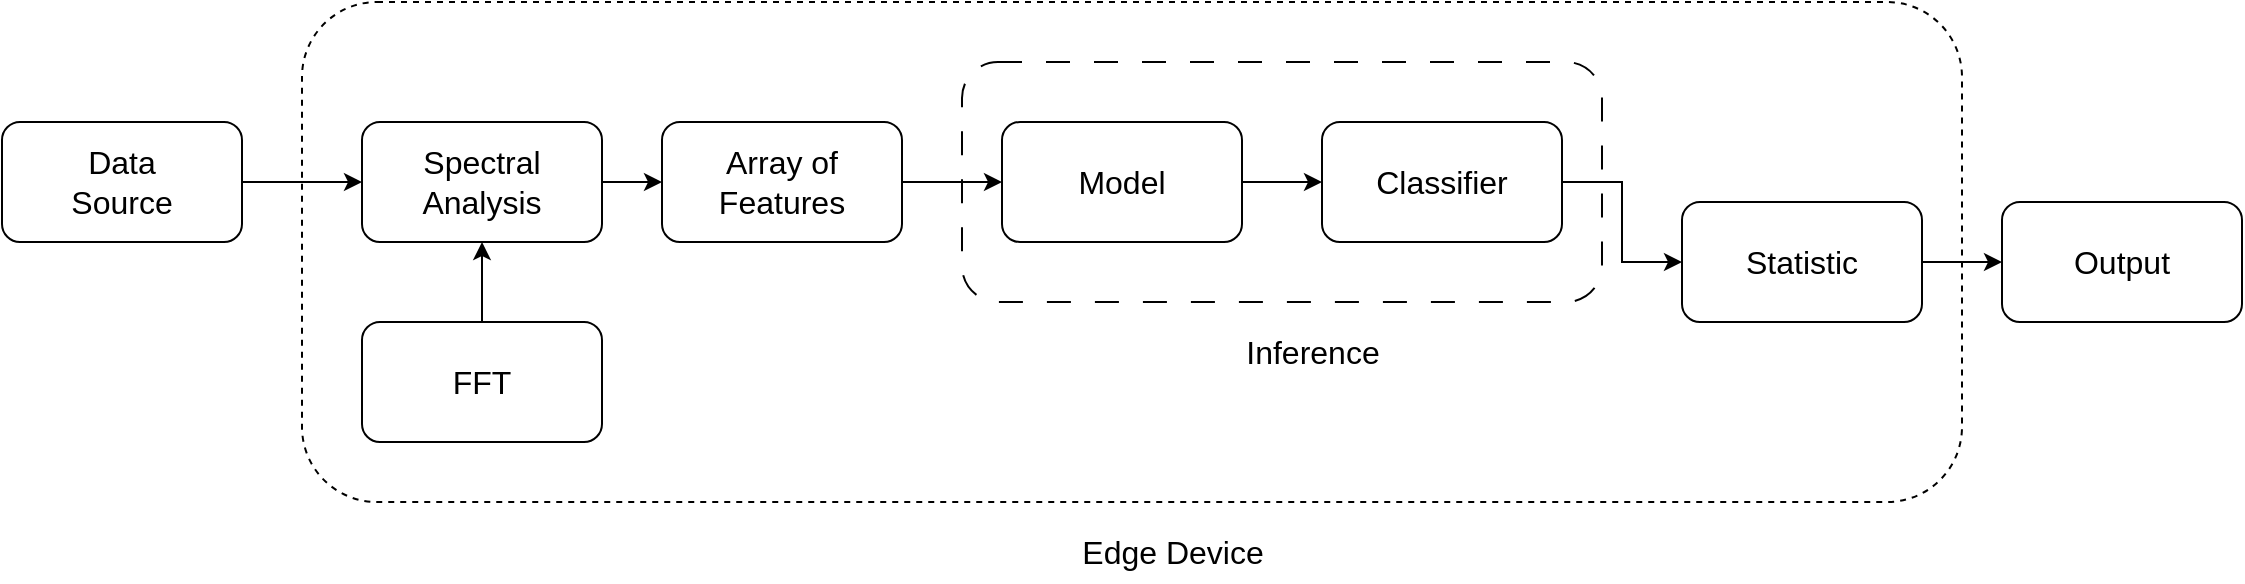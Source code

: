 <mxfile version="24.2.5" type="device" pages="2">
  <diagram name="Page-1" id="IuoIk3ko2w6LUgRU2yRB">
    <mxGraphModel dx="864" dy="590" grid="1" gridSize="10" guides="1" tooltips="1" connect="1" arrows="1" fold="1" page="1" pageScale="1" pageWidth="850" pageHeight="1100" math="0" shadow="0">
      <root>
        <mxCell id="0" />
        <mxCell id="1" parent="0" />
        <mxCell id="jZCZ-k_bQFCi9McqJpL8-14" value="" style="rounded=1;whiteSpace=wrap;html=1;fillColor=none;dashed=1;fontSize=16;" parent="1" vertex="1">
          <mxGeometry x="220" y="200" width="830" height="250" as="geometry" />
        </mxCell>
        <mxCell id="jZCZ-k_bQFCi9McqJpL8-16" value="" style="rounded=1;whiteSpace=wrap;html=1;fillColor=none;dashed=1;dashPattern=12 12;fontSize=16;" parent="1" vertex="1">
          <mxGeometry x="550" y="230" width="320" height="120" as="geometry" />
        </mxCell>
        <mxCell id="jZCZ-k_bQFCi9McqJpL8-6" value="" style="edgeStyle=orthogonalEdgeStyle;rounded=0;orthogonalLoop=1;jettySize=auto;html=1;fontSize=16;" parent="1" source="jZCZ-k_bQFCi9McqJpL8-2" target="jZCZ-k_bQFCi9McqJpL8-3" edge="1">
          <mxGeometry relative="1" as="geometry" />
        </mxCell>
        <mxCell id="jZCZ-k_bQFCi9McqJpL8-2" value="Data&lt;div style=&quot;font-size: 16px;&quot;&gt;Source&lt;/div&gt;" style="rounded=1;whiteSpace=wrap;html=1;fontSize=16;" parent="1" vertex="1">
          <mxGeometry x="70" y="260" width="120" height="60" as="geometry" />
        </mxCell>
        <mxCell id="jZCZ-k_bQFCi9McqJpL8-8" value="" style="edgeStyle=orthogonalEdgeStyle;rounded=0;orthogonalLoop=1;jettySize=auto;html=1;fontSize=16;" parent="1" source="jZCZ-k_bQFCi9McqJpL8-3" target="jZCZ-k_bQFCi9McqJpL8-7" edge="1">
          <mxGeometry relative="1" as="geometry" />
        </mxCell>
        <mxCell id="jZCZ-k_bQFCi9McqJpL8-3" value="Spectral&lt;div style=&quot;font-size: 16px;&quot;&gt;Analysis&lt;/div&gt;" style="rounded=1;whiteSpace=wrap;html=1;fontSize=16;" parent="1" vertex="1">
          <mxGeometry x="250" y="260" width="120" height="60" as="geometry" />
        </mxCell>
        <mxCell id="jZCZ-k_bQFCi9McqJpL8-5" value="" style="edgeStyle=orthogonalEdgeStyle;rounded=0;orthogonalLoop=1;jettySize=auto;html=1;fontSize=16;" parent="1" source="jZCZ-k_bQFCi9McqJpL8-4" target="jZCZ-k_bQFCi9McqJpL8-3" edge="1">
          <mxGeometry relative="1" as="geometry" />
        </mxCell>
        <mxCell id="jZCZ-k_bQFCi9McqJpL8-4" value="FFT" style="rounded=1;whiteSpace=wrap;html=1;fontSize=16;" parent="1" vertex="1">
          <mxGeometry x="250" y="360" width="120" height="60" as="geometry" />
        </mxCell>
        <mxCell id="jZCZ-k_bQFCi9McqJpL8-38" style="edgeStyle=orthogonalEdgeStyle;rounded=0;orthogonalLoop=1;jettySize=auto;html=1;entryX=0;entryY=0.5;entryDx=0;entryDy=0;fontSize=16;" parent="1" source="jZCZ-k_bQFCi9McqJpL8-7" target="jZCZ-k_bQFCi9McqJpL8-9" edge="1">
          <mxGeometry relative="1" as="geometry" />
        </mxCell>
        <mxCell id="jZCZ-k_bQFCi9McqJpL8-7" value="Array of Features" style="rounded=1;whiteSpace=wrap;html=1;fontSize=16;" parent="1" vertex="1">
          <mxGeometry x="400" y="260" width="120" height="60" as="geometry" />
        </mxCell>
        <mxCell id="jZCZ-k_bQFCi9McqJpL8-29" value="" style="edgeStyle=orthogonalEdgeStyle;rounded=0;orthogonalLoop=1;jettySize=auto;html=1;fontSize=16;" parent="1" source="jZCZ-k_bQFCi9McqJpL8-9" target="jZCZ-k_bQFCi9McqJpL8-11" edge="1">
          <mxGeometry relative="1" as="geometry" />
        </mxCell>
        <mxCell id="jZCZ-k_bQFCi9McqJpL8-9" value="Model" style="rounded=1;whiteSpace=wrap;html=1;fontSize=16;" parent="1" vertex="1">
          <mxGeometry x="570" y="260" width="120" height="60" as="geometry" />
        </mxCell>
        <mxCell id="jZCZ-k_bQFCi9McqJpL8-11" value="&lt;div style=&quot;font-size: 16px;&quot;&gt;&lt;span style=&quot;background-color: initial; font-size: 16px;&quot;&gt;Classifier&lt;/span&gt;&lt;/div&gt;" style="rounded=1;whiteSpace=wrap;html=1;fontSize=16;" parent="1" vertex="1">
          <mxGeometry x="730" y="260" width="120" height="60" as="geometry" />
        </mxCell>
        <mxCell id="jZCZ-k_bQFCi9McqJpL8-15" value="Edge Device" style="text;html=1;align=center;verticalAlign=middle;resizable=0;points=[];autosize=1;strokeColor=none;fillColor=none;fontSize=16;" parent="1" vertex="1">
          <mxGeometry x="600" y="460" width="110" height="30" as="geometry" />
        </mxCell>
        <mxCell id="jZCZ-k_bQFCi9McqJpL8-17" value="Inference" style="text;html=1;align=center;verticalAlign=middle;resizable=0;points=[];autosize=1;strokeColor=none;fillColor=none;fontSize=16;" parent="1" vertex="1">
          <mxGeometry x="680" y="360" width="90" height="30" as="geometry" />
        </mxCell>
        <mxCell id="jZCZ-k_bQFCi9McqJpL8-27" value="Output" style="rounded=1;whiteSpace=wrap;html=1;fontSize=16;" parent="1" vertex="1">
          <mxGeometry x="1070" y="300" width="120" height="60" as="geometry" />
        </mxCell>
        <mxCell id="jZCZ-k_bQFCi9McqJpL8-39" value="Statistic" style="rounded=1;whiteSpace=wrap;html=1;fontSize=16;" parent="1" vertex="1">
          <mxGeometry x="910" y="300" width="120" height="60" as="geometry" />
        </mxCell>
        <mxCell id="jZCZ-k_bQFCi9McqJpL8-42" value="" style="endArrow=classic;html=1;rounded=0;exitX=1;exitY=0.5;exitDx=0;exitDy=0;entryX=0;entryY=0.5;entryDx=0;entryDy=0;fontSize=16;" parent="1" source="jZCZ-k_bQFCi9McqJpL8-11" target="jZCZ-k_bQFCi9McqJpL8-39" edge="1">
          <mxGeometry width="50" height="50" relative="1" as="geometry">
            <mxPoint x="770" y="350" as="sourcePoint" />
            <mxPoint x="820" y="300" as="targetPoint" />
            <Array as="points">
              <mxPoint x="880" y="290" />
              <mxPoint x="880" y="330" />
            </Array>
          </mxGeometry>
        </mxCell>
        <mxCell id="jZCZ-k_bQFCi9McqJpL8-45" style="edgeStyle=orthogonalEdgeStyle;rounded=0;orthogonalLoop=1;jettySize=auto;html=1;entryX=0;entryY=0.5;entryDx=0;entryDy=0;fontSize=16;" parent="1" source="jZCZ-k_bQFCi9McqJpL8-39" target="jZCZ-k_bQFCi9McqJpL8-27" edge="1">
          <mxGeometry relative="1" as="geometry" />
        </mxCell>
      </root>
    </mxGraphModel>
  </diagram>
  <diagram id="12l8zACFiaWnPOgKtxmr" name="Page-2">
    <mxGraphModel dx="2770" dy="1311" grid="1" gridSize="10" guides="1" tooltips="1" connect="1" arrows="1" fold="1" page="1" pageScale="1" pageWidth="850" pageHeight="1100" math="0" shadow="0">
      <root>
        <mxCell id="0" />
        <mxCell id="1" parent="0" />
        <mxCell id="srcrHdb1tur3WNe_Vs4H-17" value="" style="edgeStyle=orthogonalEdgeStyle;rounded=0;orthogonalLoop=1;jettySize=auto;html=1;fontSize=30;" parent="1" source="srcrHdb1tur3WNe_Vs4H-1" target="srcrHdb1tur3WNe_Vs4H-16" edge="1">
          <mxGeometry relative="1" as="geometry" />
        </mxCell>
        <mxCell id="srcrHdb1tur3WNe_Vs4H-1" value="" style="rounded=1;whiteSpace=wrap;html=1;fontSize=30;" parent="1" vertex="1">
          <mxGeometry y="120" width="70" height="400" as="geometry" />
        </mxCell>
        <mxCell id="srcrHdb1tur3WNe_Vs4H-13" value="" style="shape=curlyBracket;whiteSpace=wrap;html=1;rounded=1;labelPosition=left;verticalLabelPosition=middle;align=right;verticalAlign=middle;rotation=90;fontSize=30;" parent="1" vertex="1">
          <mxGeometry x="25" y="70" width="20" height="70" as="geometry" />
        </mxCell>
        <mxCell id="srcrHdb1tur3WNe_Vs4H-15" value="Đầu vào&lt;div style=&quot;font-size: 30px;&quot;&gt;1044 đặc trưng&lt;/div&gt;" style="text;html=1;align=center;verticalAlign=middle;resizable=0;points=[];autosize=1;strokeColor=none;fillColor=none;fontSize=30;" parent="1" vertex="1">
          <mxGeometry x="-80" y="5" width="230" height="90" as="geometry" />
        </mxCell>
        <mxCell id="srcrHdb1tur3WNe_Vs4H-19" value="" style="edgeStyle=orthogonalEdgeStyle;rounded=0;orthogonalLoop=1;jettySize=auto;html=1;fontSize=30;" parent="1" source="srcrHdb1tur3WNe_Vs4H-16" target="srcrHdb1tur3WNe_Vs4H-18" edge="1">
          <mxGeometry relative="1" as="geometry" />
        </mxCell>
        <mxCell id="srcrHdb1tur3WNe_Vs4H-16" value="&lt;font style=&quot;font-size: 30px;&quot;&gt;Chuyển vị&lt;/font&gt;&lt;div style=&quot;font-size: 30px;&quot;&gt;&lt;font style=&quot;font-size: 30px;&quot;&gt;(116 cột)&lt;/font&gt;&lt;/div&gt;" style="rounded=1;whiteSpace=wrap;html=1;fontSize=30;" parent="1" vertex="1">
          <mxGeometry x="120" y="245" width="120" height="150" as="geometry" />
        </mxCell>
        <mxCell id="srcrHdb1tur3WNe_Vs4H-26" value="" style="edgeStyle=orthogonalEdgeStyle;rounded=0;orthogonalLoop=1;jettySize=auto;html=1;fontSize=30;" parent="1" source="srcrHdb1tur3WNe_Vs4H-18" target="srcrHdb1tur3WNe_Vs4H-25" edge="1">
          <mxGeometry relative="1" as="geometry" />
        </mxCell>
        <mxCell id="srcrHdb1tur3WNe_Vs4H-18" value="1D Convolution" style="rounded=1;whiteSpace=wrap;html=1;fontSize=25;" parent="1" vertex="1">
          <mxGeometry x="280" y="268.75" width="140" height="102.5" as="geometry" />
        </mxCell>
        <mxCell id="srcrHdb1tur3WNe_Vs4H-21" value="" style="edgeStyle=orthogonalEdgeStyle;rounded=0;orthogonalLoop=1;jettySize=auto;html=1;fontSize=30;" parent="1" target="srcrHdb1tur3WNe_Vs4H-18" edge="1">
          <mxGeometry relative="1" as="geometry">
            <mxPoint x="349.995" y="200" as="sourcePoint" />
          </mxGeometry>
        </mxCell>
        <mxCell id="srcrHdb1tur3WNe_Vs4H-30" value="" style="edgeStyle=orthogonalEdgeStyle;rounded=0;orthogonalLoop=1;jettySize=auto;html=1;fontSize=30;" parent="1" source="srcrHdb1tur3WNe_Vs4H-25" target="srcrHdb1tur3WNe_Vs4H-29" edge="1">
          <mxGeometry relative="1" as="geometry" />
        </mxCell>
        <mxCell id="srcrHdb1tur3WNe_Vs4H-25" value="Max Pooling" style="rounded=1;whiteSpace=wrap;html=1;fontSize=30;" parent="1" vertex="1">
          <mxGeometry x="460" y="268.75" width="120" height="102.5" as="geometry" />
        </mxCell>
        <mxCell id="srcrHdb1tur3WNe_Vs4H-28" value="" style="edgeStyle=orthogonalEdgeStyle;rounded=0;orthogonalLoop=1;jettySize=auto;html=1;fontSize=30;" parent="1" source="srcrHdb1tur3WNe_Vs4H-27" target="srcrHdb1tur3WNe_Vs4H-25" edge="1">
          <mxGeometry relative="1" as="geometry" />
        </mxCell>
        <mxCell id="srcrHdb1tur3WNe_Vs4H-27" value="Size: 2&lt;div style=&quot;font-size: 30px;&quot;&gt;Stride: 2&lt;/div&gt;" style="rounded=1;whiteSpace=wrap;html=1;fontSize=30;" parent="1" vertex="1">
          <mxGeometry x="453.13" y="110" width="133.75" height="90" as="geometry" />
        </mxCell>
        <mxCell id="srcrHdb1tur3WNe_Vs4H-41" value="" style="edgeStyle=orthogonalEdgeStyle;rounded=0;orthogonalLoop=1;jettySize=auto;html=1;fontSize=30;" parent="1" source="srcrHdb1tur3WNe_Vs4H-29" target="srcrHdb1tur3WNe_Vs4H-35" edge="1">
          <mxGeometry relative="1" as="geometry" />
        </mxCell>
        <mxCell id="srcrHdb1tur3WNe_Vs4H-29" value="Dropout" style="rounded=1;whiteSpace=wrap;html=1;fontSize=30;" parent="1" vertex="1">
          <mxGeometry x="610" y="290" width="120" height="60" as="geometry" />
        </mxCell>
        <mxCell id="srcrHdb1tur3WNe_Vs4H-33" value="" style="edgeStyle=orthogonalEdgeStyle;rounded=0;orthogonalLoop=1;jettySize=auto;html=1;fontSize=30;" parent="1" source="srcrHdb1tur3WNe_Vs4H-32" target="srcrHdb1tur3WNe_Vs4H-29" edge="1">
          <mxGeometry relative="1" as="geometry" />
        </mxCell>
        <mxCell id="srcrHdb1tur3WNe_Vs4H-32" value="0.1" style="rounded=1;whiteSpace=wrap;html=1;fontSize=30;" parent="1" vertex="1">
          <mxGeometry x="610" y="125" width="120" height="60" as="geometry" />
        </mxCell>
        <mxCell id="srcrHdb1tur3WNe_Vs4H-34" value="" style="edgeStyle=orthogonalEdgeStyle;rounded=0;orthogonalLoop=1;jettySize=auto;html=1;fontSize=30;" parent="1" source="srcrHdb1tur3WNe_Vs4H-35" target="srcrHdb1tur3WNe_Vs4H-38" edge="1">
          <mxGeometry relative="1" as="geometry" />
        </mxCell>
        <mxCell id="srcrHdb1tur3WNe_Vs4H-35" value="1D Convolution" style="rounded=1;whiteSpace=wrap;html=1;fontSize=25;" parent="1" vertex="1">
          <mxGeometry x="778.44" y="268.75" width="136.88" height="102.5" as="geometry" />
        </mxCell>
        <mxCell id="srcrHdb1tur3WNe_Vs4H-36" value="" style="edgeStyle=orthogonalEdgeStyle;rounded=0;orthogonalLoop=1;jettySize=auto;html=1;fontSize=30;" parent="1" source="srcrHdb1tur3WNe_Vs4H-37" target="srcrHdb1tur3WNe_Vs4H-35" edge="1">
          <mxGeometry relative="1" as="geometry" />
        </mxCell>
        <mxCell id="srcrHdb1tur3WNe_Vs4H-37" value="Số bộ lọc: 16&lt;div style=&quot;font-size: 20px;&quot;&gt;Kích thước kernel: 3&lt;/div&gt;&lt;div style=&quot;font-size: 20px;&quot;&gt;Hàm kích hoạt ReLu&lt;/div&gt;" style="rounded=1;whiteSpace=wrap;html=1;fontSize=20;" parent="1" vertex="1">
          <mxGeometry x="747.82" y="95" width="198.12" height="120" as="geometry" />
        </mxCell>
        <mxCell id="srcrHdb1tur3WNe_Vs4H-45" value="" style="edgeStyle=orthogonalEdgeStyle;rounded=0;orthogonalLoop=1;jettySize=auto;html=1;fontSize=30;" parent="1" source="srcrHdb1tur3WNe_Vs4H-38" target="srcrHdb1tur3WNe_Vs4H-43" edge="1">
          <mxGeometry relative="1" as="geometry" />
        </mxCell>
        <mxCell id="srcrHdb1tur3WNe_Vs4H-38" value="Max Pooling" style="rounded=1;whiteSpace=wrap;html=1;fontSize=30;" parent="1" vertex="1">
          <mxGeometry x="956.88" y="268.75" width="120" height="102.5" as="geometry" />
        </mxCell>
        <mxCell id="srcrHdb1tur3WNe_Vs4H-39" value="" style="edgeStyle=orthogonalEdgeStyle;rounded=0;orthogonalLoop=1;jettySize=auto;html=1;fontSize=30;" parent="1" source="srcrHdb1tur3WNe_Vs4H-40" target="srcrHdb1tur3WNe_Vs4H-38" edge="1">
          <mxGeometry relative="1" as="geometry" />
        </mxCell>
        <mxCell id="srcrHdb1tur3WNe_Vs4H-40" value="Size: 2&lt;div style=&quot;font-size: 30px;&quot;&gt;Stride: 2&lt;/div&gt;" style="rounded=1;whiteSpace=wrap;html=1;fontSize=30;" parent="1" vertex="1">
          <mxGeometry x="950.01" y="110" width="133.75" height="90" as="geometry" />
        </mxCell>
        <mxCell id="srcrHdb1tur3WNe_Vs4H-83" style="edgeStyle=orthogonalEdgeStyle;rounded=0;orthogonalLoop=1;jettySize=auto;html=1;entryX=0;entryY=0.5;entryDx=0;entryDy=0;fontSize=30;" parent="1" source="srcrHdb1tur3WNe_Vs4H-43" target="srcrHdb1tur3WNe_Vs4H-70" edge="1">
          <mxGeometry relative="1" as="geometry" />
        </mxCell>
        <mxCell id="srcrHdb1tur3WNe_Vs4H-43" value="Flatten" style="rounded=1;whiteSpace=wrap;html=1;fontSize=30;" parent="1" vertex="1">
          <mxGeometry x="1110" y="290" width="120" height="60" as="geometry" />
        </mxCell>
        <mxCell id="srcrHdb1tur3WNe_Vs4H-58" value="" style="group;fontSize=30;" parent="1" vertex="1" connectable="0">
          <mxGeometry x="10" y="140" width="50" height="360" as="geometry" />
        </mxCell>
        <mxCell id="srcrHdb1tur3WNe_Vs4H-2" value="" style="ellipse;whiteSpace=wrap;html=1;aspect=fixed;fontSize=30;" parent="srcrHdb1tur3WNe_Vs4H-58" vertex="1">
          <mxGeometry x="10" width="30" height="30" as="geometry" />
        </mxCell>
        <mxCell id="srcrHdb1tur3WNe_Vs4H-3" value="" style="ellipse;whiteSpace=wrap;html=1;aspect=fixed;fontSize=30;" parent="srcrHdb1tur3WNe_Vs4H-58" vertex="1">
          <mxGeometry x="10" y="50" width="30" height="30" as="geometry" />
        </mxCell>
        <mxCell id="srcrHdb1tur3WNe_Vs4H-4" value="" style="ellipse;whiteSpace=wrap;html=1;aspect=fixed;fontSize=30;" parent="srcrHdb1tur3WNe_Vs4H-58" vertex="1">
          <mxGeometry x="10" y="100" width="30" height="30" as="geometry" />
        </mxCell>
        <mxCell id="srcrHdb1tur3WNe_Vs4H-5" value="" style="ellipse;whiteSpace=wrap;html=1;aspect=fixed;fontSize=30;" parent="srcrHdb1tur3WNe_Vs4H-58" vertex="1">
          <mxGeometry x="10" y="150" width="30" height="30" as="geometry" />
        </mxCell>
        <mxCell id="srcrHdb1tur3WNe_Vs4H-6" value="" style="ellipse;whiteSpace=wrap;html=1;aspect=fixed;fontSize=30;" parent="srcrHdb1tur3WNe_Vs4H-58" vertex="1">
          <mxGeometry x="10" y="200" width="30" height="30" as="geometry" />
        </mxCell>
        <mxCell id="srcrHdb1tur3WNe_Vs4H-7" value="" style="ellipse;whiteSpace=wrap;html=1;aspect=fixed;fontSize=30;" parent="srcrHdb1tur3WNe_Vs4H-58" vertex="1">
          <mxGeometry x="10" y="250" width="30" height="30" as="geometry" />
        </mxCell>
        <mxCell id="srcrHdb1tur3WNe_Vs4H-8" value="" style="ellipse;whiteSpace=wrap;html=1;aspect=fixed;fontSize=30;" parent="srcrHdb1tur3WNe_Vs4H-58" vertex="1">
          <mxGeometry x="10" y="330" width="30" height="30" as="geometry" />
        </mxCell>
        <mxCell id="srcrHdb1tur3WNe_Vs4H-10" value="" style="shape=waypoint;sketch=0;fillStyle=solid;size=6;pointerEvents=1;points=[];fillColor=none;resizable=0;rotatable=0;perimeter=centerPerimeter;snapToPoint=1;fontSize=30;" parent="srcrHdb1tur3WNe_Vs4H-58" vertex="1">
          <mxGeometry y="300" width="20" height="20" as="geometry" />
        </mxCell>
        <mxCell id="srcrHdb1tur3WNe_Vs4H-11" value="" style="shape=waypoint;sketch=0;fillStyle=solid;size=6;pointerEvents=1;points=[];fillColor=none;resizable=0;rotatable=0;perimeter=centerPerimeter;snapToPoint=1;fontSize=30;" parent="srcrHdb1tur3WNe_Vs4H-58" vertex="1">
          <mxGeometry x="15" y="300" width="20" height="20" as="geometry" />
        </mxCell>
        <mxCell id="srcrHdb1tur3WNe_Vs4H-12" value="" style="shape=waypoint;sketch=0;fillStyle=solid;size=6;pointerEvents=1;points=[];fillColor=none;resizable=0;rotatable=0;perimeter=centerPerimeter;snapToPoint=1;fontSize=30;" parent="srcrHdb1tur3WNe_Vs4H-58" vertex="1">
          <mxGeometry x="30" y="300" width="20" height="20" as="geometry" />
        </mxCell>
        <mxCell id="srcrHdb1tur3WNe_Vs4H-89" value="" style="edgeStyle=orthogonalEdgeStyle;rounded=0;orthogonalLoop=1;jettySize=auto;html=1;fontSize=30;" parent="1" source="srcrHdb1tur3WNe_Vs4H-70" target="srcrHdb1tur3WNe_Vs4H-86" edge="1">
          <mxGeometry relative="1" as="geometry" />
        </mxCell>
        <mxCell id="srcrHdb1tur3WNe_Vs4H-70" value="" style="rounded=1;whiteSpace=wrap;html=1;fontSize=30;" parent="1" vertex="1">
          <mxGeometry x="1265" y="120" width="70" height="400" as="geometry" />
        </mxCell>
        <mxCell id="srcrHdb1tur3WNe_Vs4H-71" value="" style="group;fontSize=30;" parent="1" vertex="1" connectable="0">
          <mxGeometry x="1275" y="140" width="50" height="360" as="geometry" />
        </mxCell>
        <mxCell id="srcrHdb1tur3WNe_Vs4H-72" value="" style="ellipse;whiteSpace=wrap;html=1;aspect=fixed;fontSize=30;" parent="srcrHdb1tur3WNe_Vs4H-71" vertex="1">
          <mxGeometry x="10" width="30" height="30" as="geometry" />
        </mxCell>
        <mxCell id="srcrHdb1tur3WNe_Vs4H-73" value="" style="ellipse;whiteSpace=wrap;html=1;aspect=fixed;fontSize=30;" parent="srcrHdb1tur3WNe_Vs4H-71" vertex="1">
          <mxGeometry x="10" y="50" width="30" height="30" as="geometry" />
        </mxCell>
        <mxCell id="srcrHdb1tur3WNe_Vs4H-74" value="" style="ellipse;whiteSpace=wrap;html=1;aspect=fixed;fontSize=30;" parent="srcrHdb1tur3WNe_Vs4H-71" vertex="1">
          <mxGeometry x="10" y="100" width="30" height="30" as="geometry" />
        </mxCell>
        <mxCell id="srcrHdb1tur3WNe_Vs4H-75" value="" style="ellipse;whiteSpace=wrap;html=1;aspect=fixed;fontSize=30;" parent="srcrHdb1tur3WNe_Vs4H-71" vertex="1">
          <mxGeometry x="10" y="150" width="30" height="30" as="geometry" />
        </mxCell>
        <mxCell id="srcrHdb1tur3WNe_Vs4H-76" value="" style="ellipse;whiteSpace=wrap;html=1;aspect=fixed;fontSize=30;" parent="srcrHdb1tur3WNe_Vs4H-71" vertex="1">
          <mxGeometry x="10" y="200" width="30" height="30" as="geometry" />
        </mxCell>
        <mxCell id="srcrHdb1tur3WNe_Vs4H-77" value="" style="ellipse;whiteSpace=wrap;html=1;aspect=fixed;fontSize=30;" parent="srcrHdb1tur3WNe_Vs4H-71" vertex="1">
          <mxGeometry x="10" y="250" width="30" height="30" as="geometry" />
        </mxCell>
        <mxCell id="srcrHdb1tur3WNe_Vs4H-78" value="" style="ellipse;whiteSpace=wrap;html=1;aspect=fixed;fontSize=30;" parent="srcrHdb1tur3WNe_Vs4H-71" vertex="1">
          <mxGeometry x="10" y="330" width="30" height="30" as="geometry" />
        </mxCell>
        <mxCell id="srcrHdb1tur3WNe_Vs4H-79" value="" style="shape=waypoint;sketch=0;fillStyle=solid;size=6;pointerEvents=1;points=[];fillColor=none;resizable=0;rotatable=0;perimeter=centerPerimeter;snapToPoint=1;fontSize=30;" parent="srcrHdb1tur3WNe_Vs4H-71" vertex="1">
          <mxGeometry y="300" width="20" height="20" as="geometry" />
        </mxCell>
        <mxCell id="srcrHdb1tur3WNe_Vs4H-80" value="" style="shape=waypoint;sketch=0;fillStyle=solid;size=6;pointerEvents=1;points=[];fillColor=none;resizable=0;rotatable=0;perimeter=centerPerimeter;snapToPoint=1;fontSize=30;" parent="srcrHdb1tur3WNe_Vs4H-71" vertex="1">
          <mxGeometry x="15" y="300" width="20" height="20" as="geometry" />
        </mxCell>
        <mxCell id="srcrHdb1tur3WNe_Vs4H-81" value="" style="shape=waypoint;sketch=0;fillStyle=solid;size=6;pointerEvents=1;points=[];fillColor=none;resizable=0;rotatable=0;perimeter=centerPerimeter;snapToPoint=1;fontSize=30;" parent="srcrHdb1tur3WNe_Vs4H-71" vertex="1">
          <mxGeometry x="30" y="300" width="20" height="20" as="geometry" />
        </mxCell>
        <mxCell id="srcrHdb1tur3WNe_Vs4H-84" value="" style="shape=curlyBracket;whiteSpace=wrap;html=1;rounded=1;labelPosition=left;verticalLabelPosition=middle;align=right;verticalAlign=middle;rotation=-90;fontSize=30;" parent="1" vertex="1">
          <mxGeometry x="1290" y="500" width="20" height="70" as="geometry" />
        </mxCell>
        <mxCell id="srcrHdb1tur3WNe_Vs4H-85" value="128 NNs&lt;div style=&quot;font-size: 30px;&quot;&gt;ReLU&lt;/div&gt;" style="text;html=1;align=center;verticalAlign=middle;resizable=0;points=[];autosize=1;strokeColor=none;fillColor=none;fontSize=30;" parent="1" vertex="1">
          <mxGeometry x="1230" y="540" width="140" height="90" as="geometry" />
        </mxCell>
        <mxCell id="srcrHdb1tur3WNe_Vs4H-105" style="edgeStyle=orthogonalEdgeStyle;rounded=0;orthogonalLoop=1;jettySize=auto;html=1;entryX=0;entryY=0.5;entryDx=0;entryDy=0;fontSize=30;" parent="1" source="srcrHdb1tur3WNe_Vs4H-86" target="srcrHdb1tur3WNe_Vs4H-90" edge="1">
          <mxGeometry relative="1" as="geometry" />
        </mxCell>
        <mxCell id="srcrHdb1tur3WNe_Vs4H-86" value="Dropout" style="rounded=1;whiteSpace=wrap;html=1;fontSize=30;" parent="1" vertex="1">
          <mxGeometry x="1370" y="290" width="120" height="60" as="geometry" />
        </mxCell>
        <mxCell id="srcrHdb1tur3WNe_Vs4H-87" value="" style="edgeStyle=orthogonalEdgeStyle;rounded=0;orthogonalLoop=1;jettySize=auto;html=1;fontSize=30;" parent="1" source="srcrHdb1tur3WNe_Vs4H-88" target="srcrHdb1tur3WNe_Vs4H-86" edge="1">
          <mxGeometry relative="1" as="geometry" />
        </mxCell>
        <mxCell id="srcrHdb1tur3WNe_Vs4H-88" value="0.15" style="rounded=1;whiteSpace=wrap;html=1;fontSize=30;" parent="1" vertex="1">
          <mxGeometry x="1370" y="125" width="120" height="60" as="geometry" />
        </mxCell>
        <mxCell id="srcrHdb1tur3WNe_Vs4H-120" style="edgeStyle=orthogonalEdgeStyle;rounded=0;orthogonalLoop=1;jettySize=auto;html=1;entryX=0;entryY=0.5;entryDx=0;entryDy=0;fontSize=30;" parent="1" source="srcrHdb1tur3WNe_Vs4H-90" target="srcrHdb1tur3WNe_Vs4H-107" edge="1">
          <mxGeometry relative="1" as="geometry" />
        </mxCell>
        <mxCell id="srcrHdb1tur3WNe_Vs4H-90" value="" style="rounded=1;whiteSpace=wrap;html=1;fontSize=30;" parent="1" vertex="1">
          <mxGeometry x="1530" y="120" width="70" height="400" as="geometry" />
        </mxCell>
        <mxCell id="srcrHdb1tur3WNe_Vs4H-91" value="" style="group;fontSize=30;" parent="1" vertex="1" connectable="0">
          <mxGeometry x="1540" y="140" width="50" height="360" as="geometry" />
        </mxCell>
        <mxCell id="srcrHdb1tur3WNe_Vs4H-92" value="" style="ellipse;whiteSpace=wrap;html=1;aspect=fixed;fontSize=30;" parent="srcrHdb1tur3WNe_Vs4H-91" vertex="1">
          <mxGeometry x="10" width="30" height="30" as="geometry" />
        </mxCell>
        <mxCell id="srcrHdb1tur3WNe_Vs4H-93" value="" style="ellipse;whiteSpace=wrap;html=1;aspect=fixed;fontSize=30;" parent="srcrHdb1tur3WNe_Vs4H-91" vertex="1">
          <mxGeometry x="10" y="50" width="30" height="30" as="geometry" />
        </mxCell>
        <mxCell id="srcrHdb1tur3WNe_Vs4H-94" value="" style="ellipse;whiteSpace=wrap;html=1;aspect=fixed;fontSize=30;" parent="srcrHdb1tur3WNe_Vs4H-91" vertex="1">
          <mxGeometry x="10" y="100" width="30" height="30" as="geometry" />
        </mxCell>
        <mxCell id="srcrHdb1tur3WNe_Vs4H-95" value="" style="ellipse;whiteSpace=wrap;html=1;aspect=fixed;fontSize=30;" parent="srcrHdb1tur3WNe_Vs4H-91" vertex="1">
          <mxGeometry x="10" y="150" width="30" height="30" as="geometry" />
        </mxCell>
        <mxCell id="srcrHdb1tur3WNe_Vs4H-96" value="" style="ellipse;whiteSpace=wrap;html=1;aspect=fixed;fontSize=30;" parent="srcrHdb1tur3WNe_Vs4H-91" vertex="1">
          <mxGeometry x="10" y="200" width="30" height="30" as="geometry" />
        </mxCell>
        <mxCell id="srcrHdb1tur3WNe_Vs4H-97" value="" style="ellipse;whiteSpace=wrap;html=1;aspect=fixed;fontSize=30;" parent="srcrHdb1tur3WNe_Vs4H-91" vertex="1">
          <mxGeometry x="10" y="250" width="30" height="30" as="geometry" />
        </mxCell>
        <mxCell id="srcrHdb1tur3WNe_Vs4H-98" value="" style="ellipse;whiteSpace=wrap;html=1;aspect=fixed;fontSize=30;" parent="srcrHdb1tur3WNe_Vs4H-91" vertex="1">
          <mxGeometry x="10" y="330" width="30" height="30" as="geometry" />
        </mxCell>
        <mxCell id="srcrHdb1tur3WNe_Vs4H-99" value="" style="shape=waypoint;sketch=0;fillStyle=solid;size=6;pointerEvents=1;points=[];fillColor=none;resizable=0;rotatable=0;perimeter=centerPerimeter;snapToPoint=1;fontSize=30;" parent="srcrHdb1tur3WNe_Vs4H-91" vertex="1">
          <mxGeometry y="300" width="20" height="20" as="geometry" />
        </mxCell>
        <mxCell id="srcrHdb1tur3WNe_Vs4H-100" value="" style="shape=waypoint;sketch=0;fillStyle=solid;size=6;pointerEvents=1;points=[];fillColor=none;resizable=0;rotatable=0;perimeter=centerPerimeter;snapToPoint=1;fontSize=30;" parent="srcrHdb1tur3WNe_Vs4H-91" vertex="1">
          <mxGeometry x="15" y="300" width="20" height="20" as="geometry" />
        </mxCell>
        <mxCell id="srcrHdb1tur3WNe_Vs4H-101" value="" style="shape=waypoint;sketch=0;fillStyle=solid;size=6;pointerEvents=1;points=[];fillColor=none;resizable=0;rotatable=0;perimeter=centerPerimeter;snapToPoint=1;fontSize=30;" parent="srcrHdb1tur3WNe_Vs4H-91" vertex="1">
          <mxGeometry x="30" y="300" width="20" height="20" as="geometry" />
        </mxCell>
        <mxCell id="srcrHdb1tur3WNe_Vs4H-102" value="" style="shape=curlyBracket;whiteSpace=wrap;html=1;rounded=1;labelPosition=left;verticalLabelPosition=middle;align=right;verticalAlign=middle;rotation=-90;fontSize=30;" parent="1" vertex="1">
          <mxGeometry x="1555" y="500" width="20" height="70" as="geometry" />
        </mxCell>
        <mxCell id="srcrHdb1tur3WNe_Vs4H-103" value="64 NNs&lt;div style=&quot;font-size: 30px;&quot;&gt;ReLU&lt;/div&gt;" style="text;html=1;align=center;verticalAlign=middle;resizable=0;points=[];autosize=1;strokeColor=none;fillColor=none;fontSize=30;" parent="1" vertex="1">
          <mxGeometry x="1505" y="540" width="120" height="90" as="geometry" />
        </mxCell>
        <mxCell id="srcrHdb1tur3WNe_Vs4H-107" value="" style="rounded=1;whiteSpace=wrap;html=1;fontSize=30;" parent="1" vertex="1">
          <mxGeometry x="1645" y="120" width="70" height="400" as="geometry" />
        </mxCell>
        <mxCell id="srcrHdb1tur3WNe_Vs4H-135" value="" style="ellipse;whiteSpace=wrap;html=1;aspect=fixed;fontSize=30;" parent="1" vertex="1">
          <mxGeometry x="1665" y="155" width="30" height="30" as="geometry" />
        </mxCell>
        <mxCell id="srcrHdb1tur3WNe_Vs4H-136" value="" style="ellipse;whiteSpace=wrap;html=1;aspect=fixed;fontSize=30;" parent="1" vertex="1">
          <mxGeometry x="1665" y="210" width="30" height="30" as="geometry" />
        </mxCell>
        <mxCell id="srcrHdb1tur3WNe_Vs4H-137" value="" style="ellipse;whiteSpace=wrap;html=1;aspect=fixed;fontSize=30;" parent="1" vertex="1">
          <mxGeometry x="1665" y="268.75" width="30" height="30" as="geometry" />
        </mxCell>
        <mxCell id="srcrHdb1tur3WNe_Vs4H-138" value="" style="ellipse;whiteSpace=wrap;html=1;aspect=fixed;fontSize=30;" parent="1" vertex="1">
          <mxGeometry x="1665" y="330" width="30" height="30" as="geometry" />
        </mxCell>
        <mxCell id="srcrHdb1tur3WNe_Vs4H-139" value="" style="ellipse;whiteSpace=wrap;html=1;aspect=fixed;fontSize=30;" parent="1" vertex="1">
          <mxGeometry x="1665" y="395" width="30" height="30" as="geometry" />
        </mxCell>
        <mxCell id="srcrHdb1tur3WNe_Vs4H-140" value="" style="ellipse;whiteSpace=wrap;html=1;aspect=fixed;fontSize=30;" parent="1" vertex="1">
          <mxGeometry x="1665" y="460" width="30" height="30" as="geometry" />
        </mxCell>
        <mxCell id="srcrHdb1tur3WNe_Vs4H-141" value="" style="shape=curlyBracket;whiteSpace=wrap;html=1;rounded=1;labelPosition=left;verticalLabelPosition=middle;align=right;verticalAlign=middle;rotation=90;fontSize=30;" parent="1" vertex="1">
          <mxGeometry x="1670" y="70" width="20" height="70" as="geometry" />
        </mxCell>
        <mxCell id="srcrHdb1tur3WNe_Vs4H-143" value="Đầu ra&lt;div style=&quot;font-size: 30px;&quot;&gt;6 nhãn&lt;/div&gt;" style="text;html=1;align=center;verticalAlign=middle;resizable=0;points=[];autosize=1;strokeColor=none;fillColor=none;fontSize=30;" parent="1" vertex="1">
          <mxGeometry x="1620" y="15" width="120" height="90" as="geometry" />
        </mxCell>
        <mxCell id="srcrHdb1tur3WNe_Vs4H-144" value="Số bộ lọc: 32&lt;div style=&quot;font-size: 20px;&quot;&gt;Kích thước kernel: 5&lt;/div&gt;&lt;div style=&quot;font-size: 20px;&quot;&gt;Hàm kích hoạt ReLu&lt;/div&gt;" style="rounded=1;whiteSpace=wrap;html=1;fontSize=20;" parent="1" vertex="1">
          <mxGeometry x="240" y="95" width="205" height="120" as="geometry" />
        </mxCell>
      </root>
    </mxGraphModel>
  </diagram>
</mxfile>
